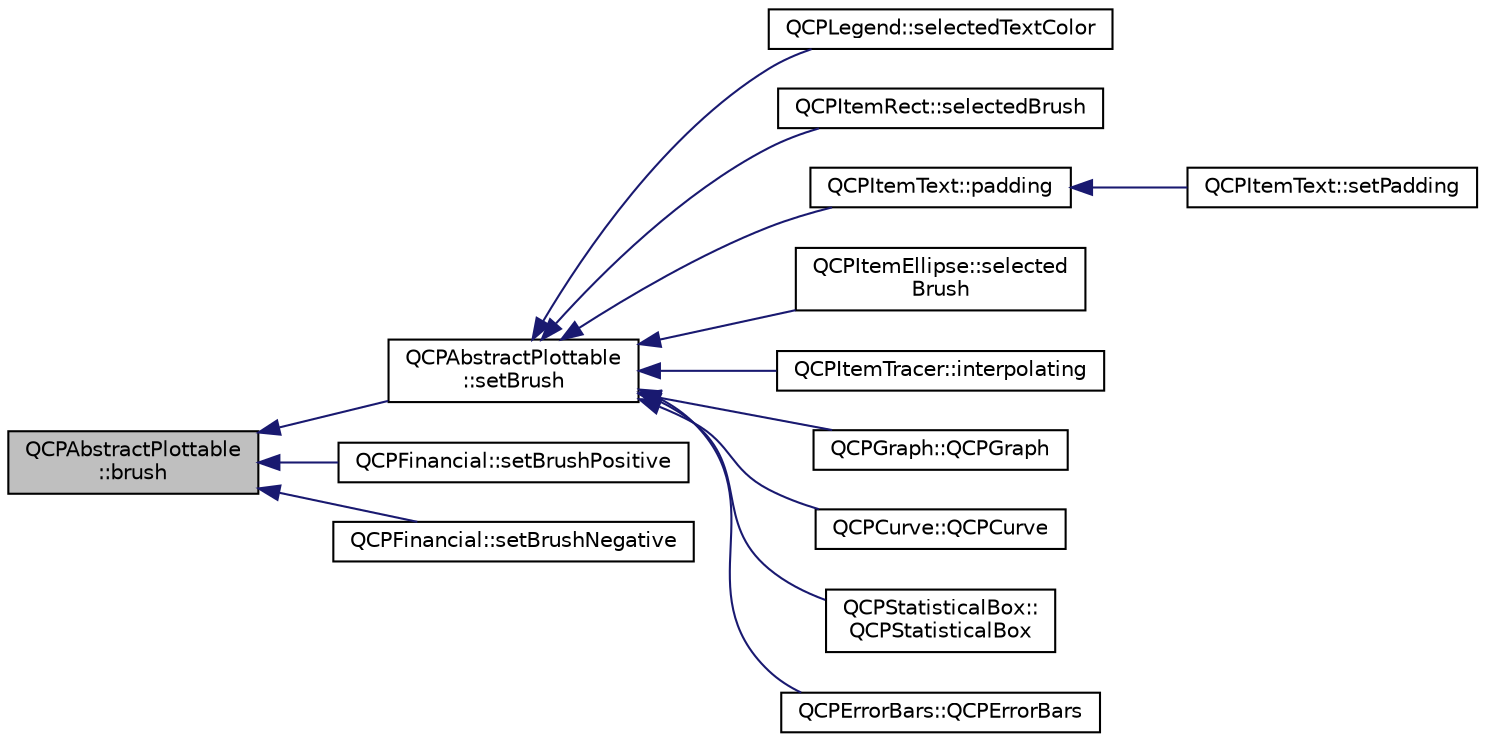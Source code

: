digraph "QCPAbstractPlottable::brush"
{
  edge [fontname="Helvetica",fontsize="10",labelfontname="Helvetica",labelfontsize="10"];
  node [fontname="Helvetica",fontsize="10",shape=record];
  rankdir="LR";
  Node82 [label="QCPAbstractPlottable\l::brush",height=0.2,width=0.4,color="black", fillcolor="grey75", style="filled", fontcolor="black"];
  Node82 -> Node83 [dir="back",color="midnightblue",fontsize="10",style="solid",fontname="Helvetica"];
  Node83 [label="QCPAbstractPlottable\l::setBrush",height=0.2,width=0.4,color="black", fillcolor="white", style="filled",URL="$class_q_c_p_abstract_plottable.html#a7a4b92144dca6453a1f0f210e27edc74"];
  Node83 -> Node84 [dir="back",color="midnightblue",fontsize="10",style="solid",fontname="Helvetica"];
  Node84 [label="QCPLegend::selectedTextColor",height=0.2,width=0.4,color="black", fillcolor="white", style="filled",URL="$class_q_c_p_legend.html#ab9b469b27787bfb2ce6c8978a31821af"];
  Node83 -> Node85 [dir="back",color="midnightblue",fontsize="10",style="solid",fontname="Helvetica"];
  Node85 [label="QCPItemRect::selectedBrush",height=0.2,width=0.4,color="black", fillcolor="white", style="filled",URL="$class_q_c_p_item_rect.html#a2b0a6852bc92d716c7e811c90de2c1a9"];
  Node83 -> Node86 [dir="back",color="midnightblue",fontsize="10",style="solid",fontname="Helvetica"];
  Node86 [label="QCPItemText::padding",height=0.2,width=0.4,color="black", fillcolor="white", style="filled",URL="$class_q_c_p_item_text.html#a5a598618350b40446d031fa9dc15fba7"];
  Node86 -> Node87 [dir="back",color="midnightblue",fontsize="10",style="solid",fontname="Helvetica"];
  Node87 [label="QCPItemText::setPadding",height=0.2,width=0.4,color="black", fillcolor="white", style="filled",URL="$class_q_c_p_item_text.html#aeea8a3e01f135f9dd0bb08f51db66310"];
  Node83 -> Node88 [dir="back",color="midnightblue",fontsize="10",style="solid",fontname="Helvetica"];
  Node88 [label="QCPItemEllipse::selected\lBrush",height=0.2,width=0.4,color="black", fillcolor="white", style="filled",URL="$class_q_c_p_item_ellipse.html#afeda9d8e2e6da216a3c3366d87e80feb"];
  Node83 -> Node89 [dir="back",color="midnightblue",fontsize="10",style="solid",fontname="Helvetica"];
  Node89 [label="QCPItemTracer::interpolating",height=0.2,width=0.4,color="black", fillcolor="white", style="filled",URL="$class_q_c_p_item_tracer.html#ae9ab6d72e0a35e1769c0b5a9b58181f2"];
  Node83 -> Node90 [dir="back",color="midnightblue",fontsize="10",style="solid",fontname="Helvetica"];
  Node90 [label="QCPGraph::QCPGraph",height=0.2,width=0.4,color="black", fillcolor="white", style="filled",URL="$class_q_c_p_graph.html#a0393a38cf7183cbf46348eb6cf9a5a6c"];
  Node83 -> Node91 [dir="back",color="midnightblue",fontsize="10",style="solid",fontname="Helvetica"];
  Node91 [label="QCPCurve::QCPCurve",height=0.2,width=0.4,color="black", fillcolor="white", style="filled",URL="$class_q_c_p_curve.html#a36de58e2652b3fa47bdf9187d421d3ce"];
  Node83 -> Node92 [dir="back",color="midnightblue",fontsize="10",style="solid",fontname="Helvetica"];
  Node92 [label="QCPStatisticalBox::\lQCPStatisticalBox",height=0.2,width=0.4,color="black", fillcolor="white", style="filled",URL="$class_q_c_p_statistical_box.html#a75c2b3e7fcd0741cc981693a2ba63b27"];
  Node83 -> Node93 [dir="back",color="midnightblue",fontsize="10",style="solid",fontname="Helvetica"];
  Node93 [label="QCPErrorBars::QCPErrorBars",height=0.2,width=0.4,color="black", fillcolor="white", style="filled",URL="$class_q_c_p_error_bars.html#a5cdcc33e5f173780c3d657e96216e5c1"];
  Node82 -> Node94 [dir="back",color="midnightblue",fontsize="10",style="solid",fontname="Helvetica"];
  Node94 [label="QCPFinancial::setBrushPositive",height=0.2,width=0.4,color="black", fillcolor="white", style="filled",URL="$class_q_c_p_financial.html#a5ebff2b1764efd07cc44942e67821829"];
  Node82 -> Node95 [dir="back",color="midnightblue",fontsize="10",style="solid",fontname="Helvetica"];
  Node95 [label="QCPFinancial::setBrushNegative",height=0.2,width=0.4,color="black", fillcolor="white", style="filled",URL="$class_q_c_p_financial.html#a8bbdd87629f9144b3ef51af660c0961a"];
}
